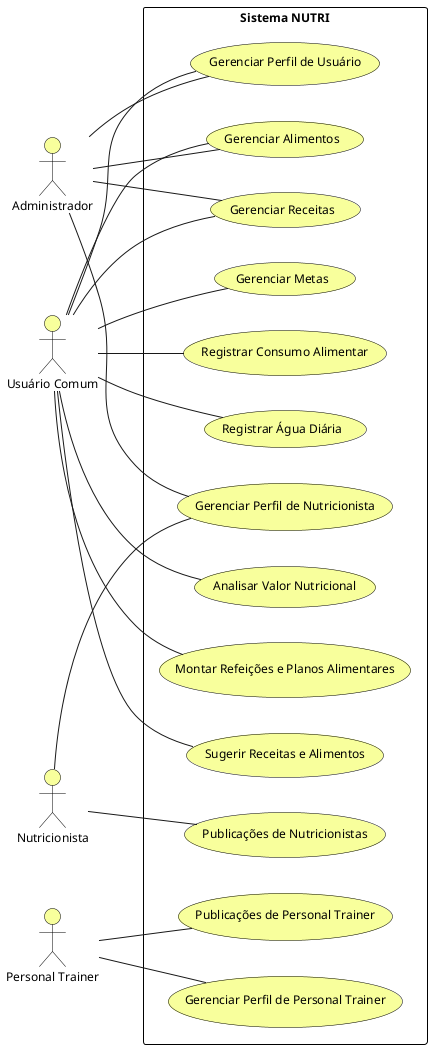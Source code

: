 @startuml
left to right direction

' Estilo dos atores
skinparam actorStyle stickman
skinparam actorBackgroundColor #F8FF9C
skinparam actorBorderColor black
skinparam actorFontColor black
skinparam actorFontSize 12

' Estilo dos casos de uso
skinparam usecaseBackgroundColor #F8FF9C
skinparam usecaseBorderColor black
skinparam usecaseFontSize 12
skinparam usecaseFontColor black
skinparam usecaseRoundCorner 20

' Estilo das retângulos de sistema
skinparam rectangle {
  BorderColor black
  FontSize 12
}

actor "Administrador" as A1
actor "Usuário Comum" as A2
actor "Nutricionista" as A3
actor "Personal Trainer" as A4

rectangle "Sistema NUTRI" {
    usecase "Gerenciar Perfil de Usuário" as UC1
    usecase "Gerenciar Alimentos" as UC2
    usecase "Gerenciar Receitas" as UC3
    usecase "Analisar Valor Nutricional" as UC4
    usecase "Montar Refeições e Planos Alimentares" as UC5
    usecase "Sugerir Receitas e Alimentos" as UC6
    usecase "Gerenciar Metas" as UC7
    usecase "Registrar Consumo Alimentar" as UC8
    usecase "Registrar Água Diária" as UC9
    usecase "Gerenciar Perfil de Nutricionista" as UC10
    usecase "Publicações de Nutricionistas" as UC11
    usecase "Publicações de Personal Trainer" as UC12
    usecase "Gerenciar Perfil de Personal Trainer" as CSU13
}

A2 -- UC1
A2 -- UC2
A2 -- UC3
A2 -- UC4
A2 -- UC5
A2 -- UC6
A2 -- UC7
A2 -- UC8
A2 -- UC9

A3 -- UC10
A3 -- UC11

A4 -- UC12
A4 -- CSU13

A1 -- UC1
A1 -- UC2
A1 -- UC3
A1 -- UC10
@enduml
